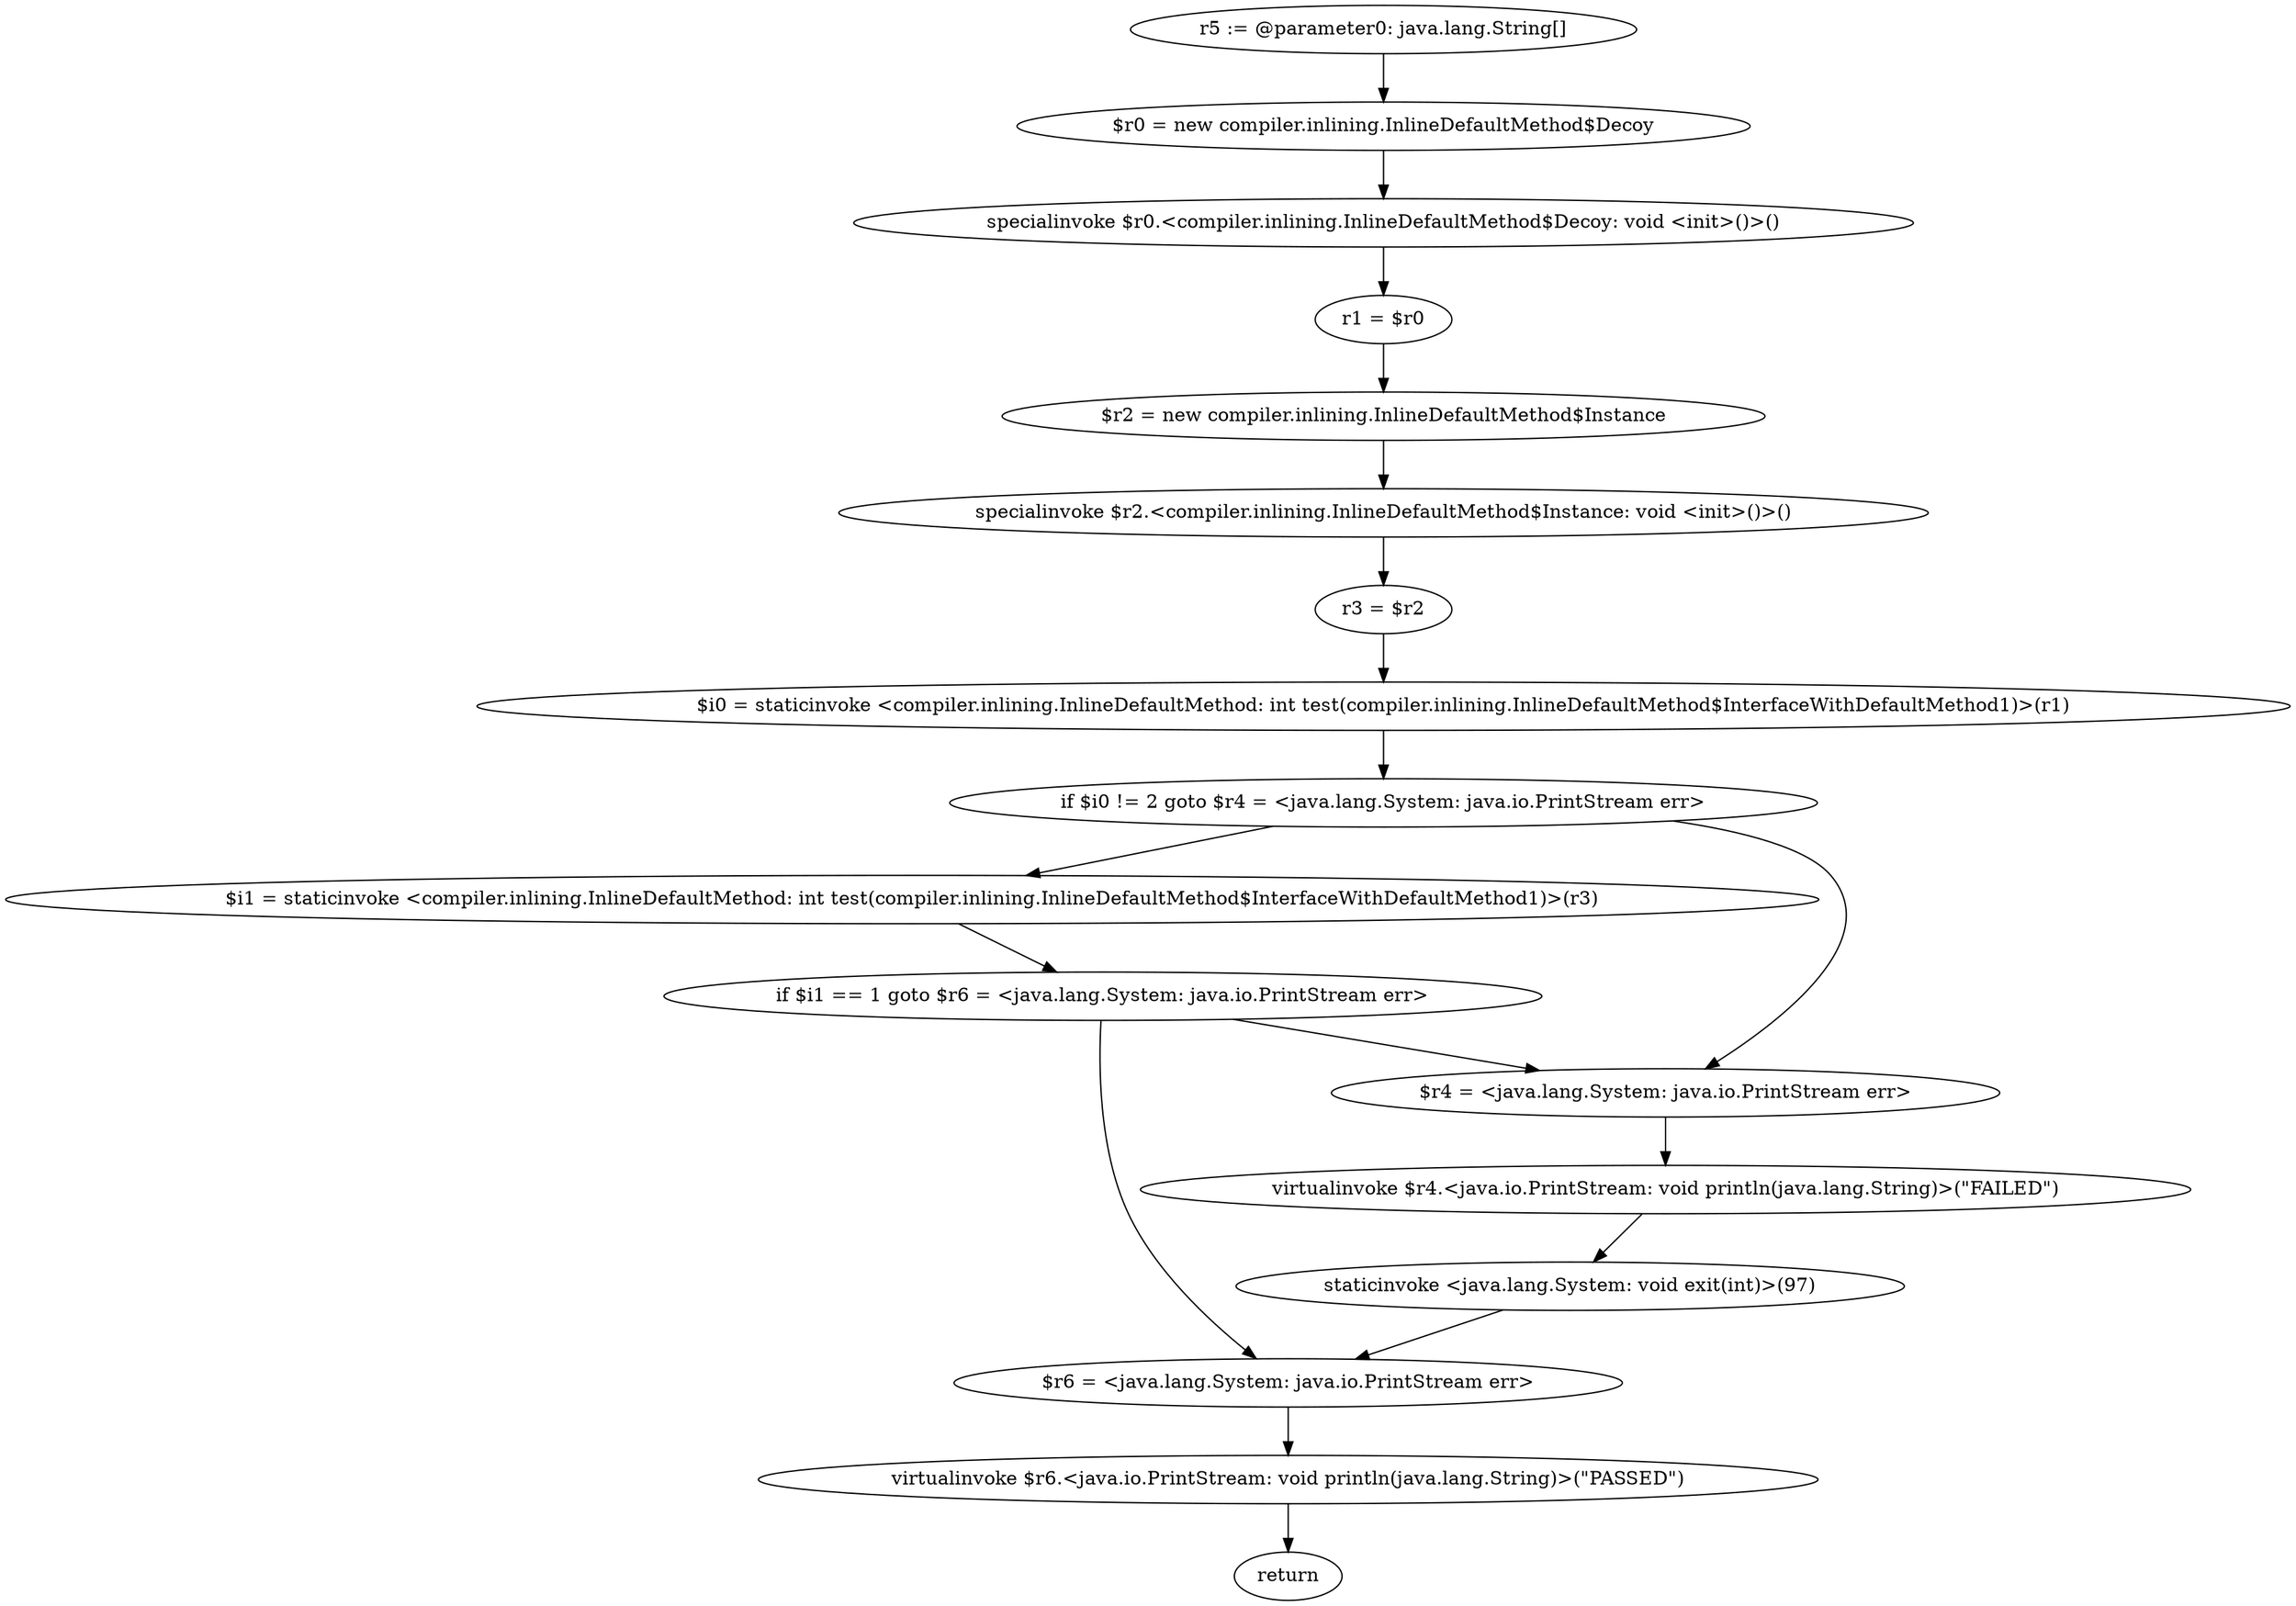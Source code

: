digraph "unitGraph" {
    "r5 := @parameter0: java.lang.String[]"
    "$r0 = new compiler.inlining.InlineDefaultMethod$Decoy"
    "specialinvoke $r0.<compiler.inlining.InlineDefaultMethod$Decoy: void <init>()>()"
    "r1 = $r0"
    "$r2 = new compiler.inlining.InlineDefaultMethod$Instance"
    "specialinvoke $r2.<compiler.inlining.InlineDefaultMethod$Instance: void <init>()>()"
    "r3 = $r2"
    "$i0 = staticinvoke <compiler.inlining.InlineDefaultMethod: int test(compiler.inlining.InlineDefaultMethod$InterfaceWithDefaultMethod1)>(r1)"
    "if $i0 != 2 goto $r4 = <java.lang.System: java.io.PrintStream err>"
    "$i1 = staticinvoke <compiler.inlining.InlineDefaultMethod: int test(compiler.inlining.InlineDefaultMethod$InterfaceWithDefaultMethod1)>(r3)"
    "if $i1 == 1 goto $r6 = <java.lang.System: java.io.PrintStream err>"
    "$r4 = <java.lang.System: java.io.PrintStream err>"
    "virtualinvoke $r4.<java.io.PrintStream: void println(java.lang.String)>(\"FAILED\")"
    "staticinvoke <java.lang.System: void exit(int)>(97)"
    "$r6 = <java.lang.System: java.io.PrintStream err>"
    "virtualinvoke $r6.<java.io.PrintStream: void println(java.lang.String)>(\"PASSED\")"
    "return"
    "r5 := @parameter0: java.lang.String[]"->"$r0 = new compiler.inlining.InlineDefaultMethod$Decoy";
    "$r0 = new compiler.inlining.InlineDefaultMethod$Decoy"->"specialinvoke $r0.<compiler.inlining.InlineDefaultMethod$Decoy: void <init>()>()";
    "specialinvoke $r0.<compiler.inlining.InlineDefaultMethod$Decoy: void <init>()>()"->"r1 = $r0";
    "r1 = $r0"->"$r2 = new compiler.inlining.InlineDefaultMethod$Instance";
    "$r2 = new compiler.inlining.InlineDefaultMethod$Instance"->"specialinvoke $r2.<compiler.inlining.InlineDefaultMethod$Instance: void <init>()>()";
    "specialinvoke $r2.<compiler.inlining.InlineDefaultMethod$Instance: void <init>()>()"->"r3 = $r2";
    "r3 = $r2"->"$i0 = staticinvoke <compiler.inlining.InlineDefaultMethod: int test(compiler.inlining.InlineDefaultMethod$InterfaceWithDefaultMethod1)>(r1)";
    "$i0 = staticinvoke <compiler.inlining.InlineDefaultMethod: int test(compiler.inlining.InlineDefaultMethod$InterfaceWithDefaultMethod1)>(r1)"->"if $i0 != 2 goto $r4 = <java.lang.System: java.io.PrintStream err>";
    "if $i0 != 2 goto $r4 = <java.lang.System: java.io.PrintStream err>"->"$i1 = staticinvoke <compiler.inlining.InlineDefaultMethod: int test(compiler.inlining.InlineDefaultMethod$InterfaceWithDefaultMethod1)>(r3)";
    "if $i0 != 2 goto $r4 = <java.lang.System: java.io.PrintStream err>"->"$r4 = <java.lang.System: java.io.PrintStream err>";
    "$i1 = staticinvoke <compiler.inlining.InlineDefaultMethod: int test(compiler.inlining.InlineDefaultMethod$InterfaceWithDefaultMethod1)>(r3)"->"if $i1 == 1 goto $r6 = <java.lang.System: java.io.PrintStream err>";
    "if $i1 == 1 goto $r6 = <java.lang.System: java.io.PrintStream err>"->"$r4 = <java.lang.System: java.io.PrintStream err>";
    "if $i1 == 1 goto $r6 = <java.lang.System: java.io.PrintStream err>"->"$r6 = <java.lang.System: java.io.PrintStream err>";
    "$r4 = <java.lang.System: java.io.PrintStream err>"->"virtualinvoke $r4.<java.io.PrintStream: void println(java.lang.String)>(\"FAILED\")";
    "virtualinvoke $r4.<java.io.PrintStream: void println(java.lang.String)>(\"FAILED\")"->"staticinvoke <java.lang.System: void exit(int)>(97)";
    "staticinvoke <java.lang.System: void exit(int)>(97)"->"$r6 = <java.lang.System: java.io.PrintStream err>";
    "$r6 = <java.lang.System: java.io.PrintStream err>"->"virtualinvoke $r6.<java.io.PrintStream: void println(java.lang.String)>(\"PASSED\")";
    "virtualinvoke $r6.<java.io.PrintStream: void println(java.lang.String)>(\"PASSED\")"->"return";
}

